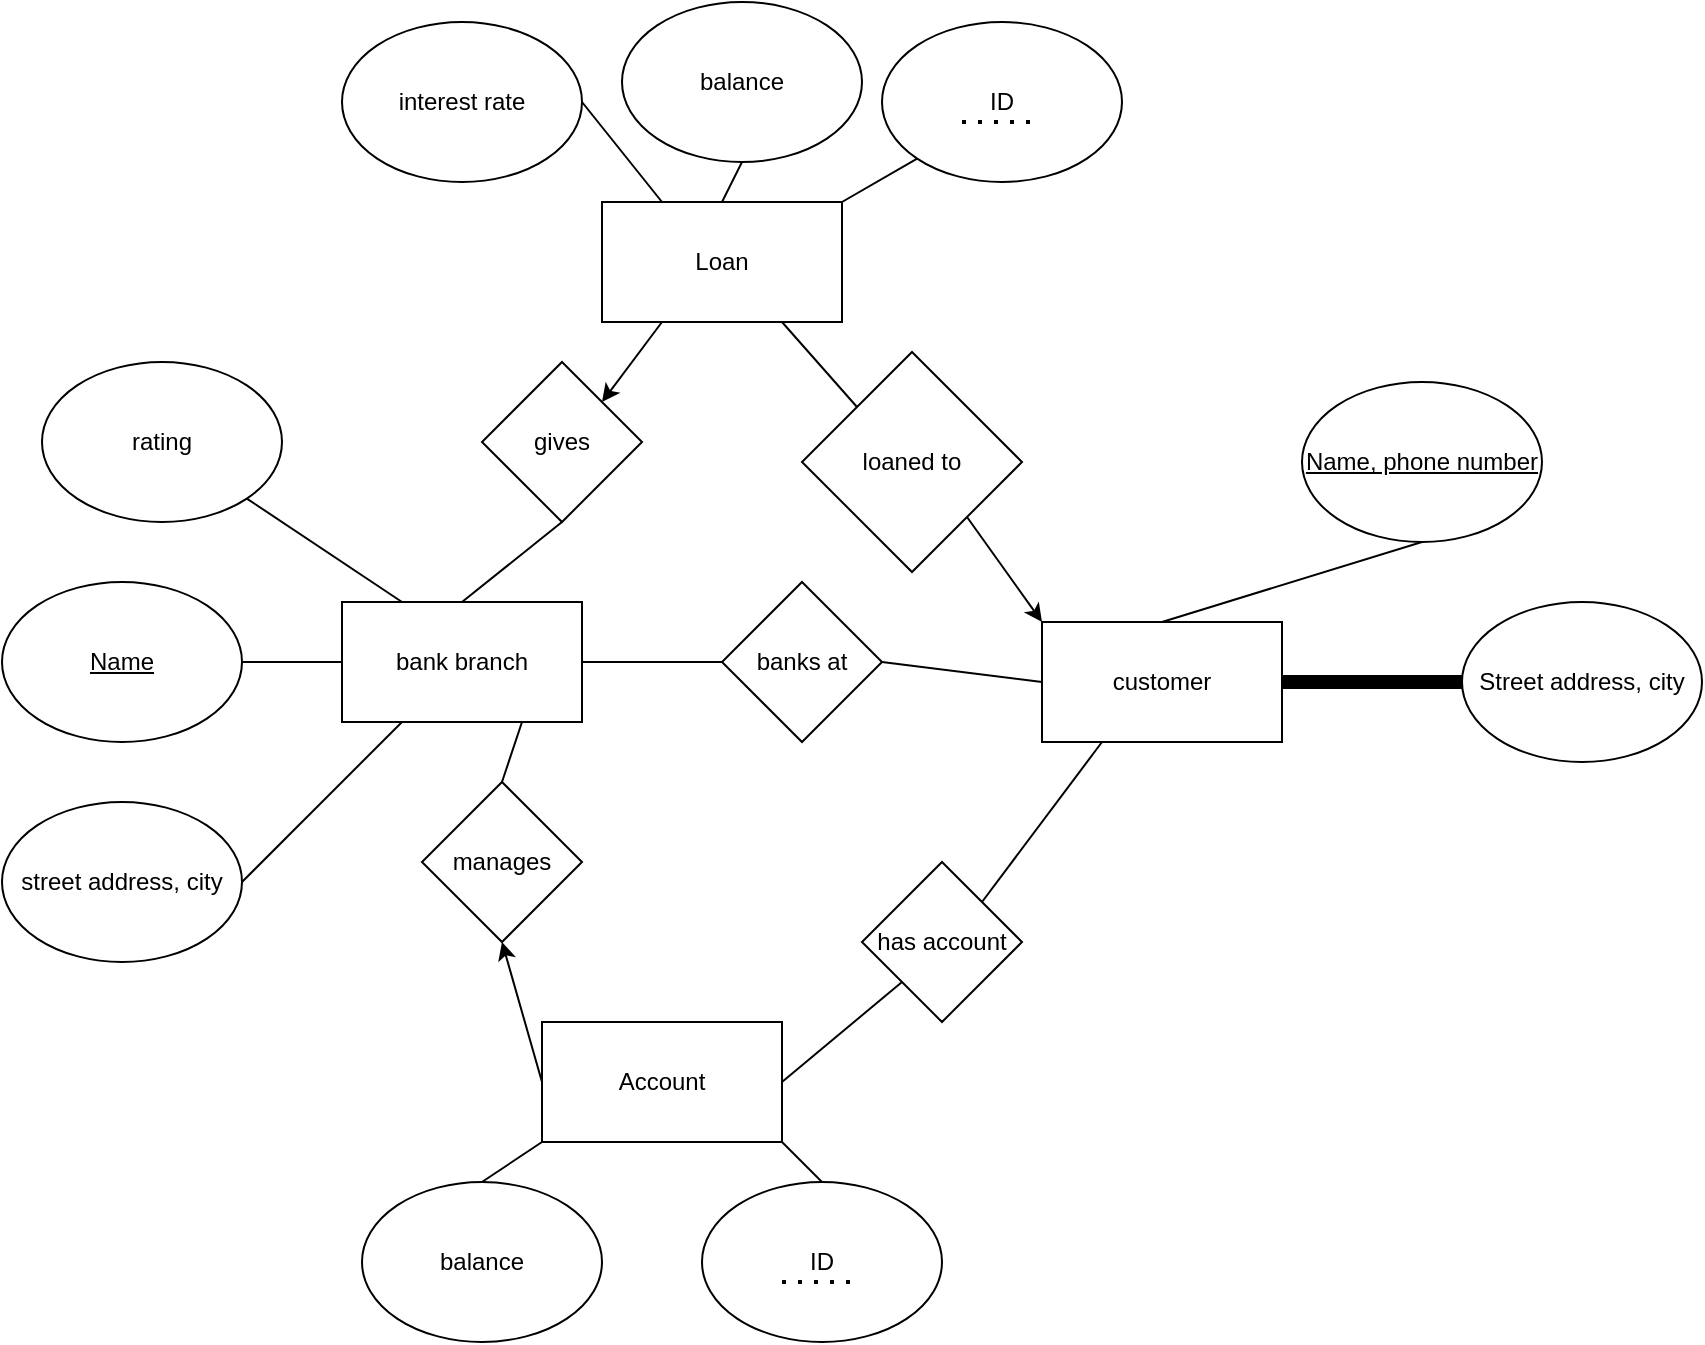 <mxfile version="20.3.6" type="github">
  <diagram id="bo7FdfaivAykDiN58WE_" name="Page-1">
    <mxGraphModel dx="976" dy="1734" grid="1" gridSize="10" guides="1" tooltips="1" connect="1" arrows="1" fold="1" page="1" pageScale="1" pageWidth="850" pageHeight="1100" math="0" shadow="0">
      <root>
        <mxCell id="0" />
        <mxCell id="1" parent="0" />
        <mxCell id="mB90VHelZTX61J_eRgb1-1" value="bank branch" style="rounded=0;whiteSpace=wrap;html=1;" parent="1" vertex="1">
          <mxGeometry x="180" y="140" width="120" height="60" as="geometry" />
        </mxCell>
        <mxCell id="mB90VHelZTX61J_eRgb1-2" value="street address, city" style="ellipse;whiteSpace=wrap;html=1;" parent="1" vertex="1">
          <mxGeometry x="10" y="240" width="120" height="80" as="geometry" />
        </mxCell>
        <mxCell id="mB90VHelZTX61J_eRgb1-4" value="&lt;u&gt;Name&lt;/u&gt;" style="ellipse;whiteSpace=wrap;html=1;" parent="1" vertex="1">
          <mxGeometry x="10" y="130" width="120" height="80" as="geometry" />
        </mxCell>
        <mxCell id="mB90VHelZTX61J_eRgb1-5" value="rating" style="ellipse;whiteSpace=wrap;html=1;" parent="1" vertex="1">
          <mxGeometry x="30" y="20" width="120" height="80" as="geometry" />
        </mxCell>
        <mxCell id="mB90VHelZTX61J_eRgb1-6" value="banks at" style="rhombus;whiteSpace=wrap;html=1;" parent="1" vertex="1">
          <mxGeometry x="370" y="130" width="80" height="80" as="geometry" />
        </mxCell>
        <mxCell id="mB90VHelZTX61J_eRgb1-7" value="" style="endArrow=none;html=1;rounded=0;exitX=1;exitY=1;exitDx=0;exitDy=0;entryX=0.25;entryY=0;entryDx=0;entryDy=0;" parent="1" source="mB90VHelZTX61J_eRgb1-5" target="mB90VHelZTX61J_eRgb1-1" edge="1">
          <mxGeometry width="50" height="50" relative="1" as="geometry">
            <mxPoint x="240" y="380" as="sourcePoint" />
            <mxPoint x="290" y="330" as="targetPoint" />
          </mxGeometry>
        </mxCell>
        <mxCell id="mB90VHelZTX61J_eRgb1-8" value="" style="endArrow=none;html=1;rounded=0;exitX=1;exitY=0.5;exitDx=0;exitDy=0;entryX=0.25;entryY=1;entryDx=0;entryDy=0;" parent="1" source="mB90VHelZTX61J_eRgb1-2" target="mB90VHelZTX61J_eRgb1-1" edge="1">
          <mxGeometry width="50" height="50" relative="1" as="geometry">
            <mxPoint x="235" y="460" as="sourcePoint" />
            <mxPoint x="285" y="410" as="targetPoint" />
          </mxGeometry>
        </mxCell>
        <mxCell id="mB90VHelZTX61J_eRgb1-9" value="" style="endArrow=none;html=1;rounded=0;exitX=1;exitY=0.5;exitDx=0;exitDy=0;entryX=0;entryY=0.5;entryDx=0;entryDy=0;" parent="1" source="mB90VHelZTX61J_eRgb1-4" target="mB90VHelZTX61J_eRgb1-1" edge="1">
          <mxGeometry width="50" height="50" relative="1" as="geometry">
            <mxPoint x="265" y="480" as="sourcePoint" />
            <mxPoint x="315" y="430" as="targetPoint" />
          </mxGeometry>
        </mxCell>
        <mxCell id="mB90VHelZTX61J_eRgb1-10" value="" style="endArrow=none;html=1;rounded=0;exitX=0;exitY=0.5;exitDx=0;exitDy=0;entryX=1;entryY=0.5;entryDx=0;entryDy=0;" parent="1" source="mB90VHelZTX61J_eRgb1-6" target="mB90VHelZTX61J_eRgb1-1" edge="1">
          <mxGeometry width="50" height="50" relative="1" as="geometry">
            <mxPoint x="240" y="380" as="sourcePoint" />
            <mxPoint x="290" y="330" as="targetPoint" />
          </mxGeometry>
        </mxCell>
        <mxCell id="mB90VHelZTX61J_eRgb1-11" value="customer" style="rounded=0;whiteSpace=wrap;html=1;" parent="1" vertex="1">
          <mxGeometry x="530" y="150" width="120" height="60" as="geometry" />
        </mxCell>
        <mxCell id="mB90VHelZTX61J_eRgb1-12" value="" style="endArrow=none;html=1;rounded=0;exitX=1;exitY=0.5;exitDx=0;exitDy=0;entryX=0;entryY=0.5;entryDx=0;entryDy=0;" parent="1" source="mB90VHelZTX61J_eRgb1-6" target="mB90VHelZTX61J_eRgb1-11" edge="1">
          <mxGeometry width="50" height="50" relative="1" as="geometry">
            <mxPoint x="400" y="330" as="sourcePoint" />
            <mxPoint x="450" y="280" as="targetPoint" />
          </mxGeometry>
        </mxCell>
        <mxCell id="mB90VHelZTX61J_eRgb1-13" value="&lt;u&gt;Name, phone number&lt;/u&gt;" style="ellipse;whiteSpace=wrap;html=1;" parent="1" vertex="1">
          <mxGeometry x="660" y="30" width="120" height="80" as="geometry" />
        </mxCell>
        <mxCell id="mB90VHelZTX61J_eRgb1-14" value="" style="endArrow=none;html=1;rounded=0;entryX=0.5;entryY=1;entryDx=0;entryDy=0;exitX=0.5;exitY=0;exitDx=0;exitDy=0;" parent="1" source="mB90VHelZTX61J_eRgb1-11" target="mB90VHelZTX61J_eRgb1-13" edge="1">
          <mxGeometry width="50" height="50" relative="1" as="geometry">
            <mxPoint x="400" y="330" as="sourcePoint" />
            <mxPoint x="450" y="280" as="targetPoint" />
          </mxGeometry>
        </mxCell>
        <mxCell id="mB90VHelZTX61J_eRgb1-15" value="Street address, city" style="ellipse;whiteSpace=wrap;html=1;" parent="1" vertex="1">
          <mxGeometry x="740" y="140" width="120" height="80" as="geometry" />
        </mxCell>
        <mxCell id="mB90VHelZTX61J_eRgb1-16" value="" style="endArrow=none;html=1;rounded=0;entryX=0;entryY=0.5;entryDx=0;entryDy=0;exitX=1;exitY=0.5;exitDx=0;exitDy=0;strokeColor=default;strokeWidth=7;" parent="1" source="mB90VHelZTX61J_eRgb1-11" target="mB90VHelZTX61J_eRgb1-15" edge="1">
          <mxGeometry width="50" height="50" relative="1" as="geometry">
            <mxPoint x="400" y="330" as="sourcePoint" />
            <mxPoint x="450" y="280" as="targetPoint" />
          </mxGeometry>
        </mxCell>
        <mxCell id="mB90VHelZTX61J_eRgb1-17" value="Account" style="rounded=0;whiteSpace=wrap;html=1;" parent="1" vertex="1">
          <mxGeometry x="280" y="350" width="120" height="60" as="geometry" />
        </mxCell>
        <mxCell id="mB90VHelZTX61J_eRgb1-18" value="Loan" style="rounded=0;whiteSpace=wrap;html=1;" parent="1" vertex="1">
          <mxGeometry x="310" y="-60" width="120" height="60" as="geometry" />
        </mxCell>
        <mxCell id="mB90VHelZTX61J_eRgb1-19" value="balance" style="ellipse;whiteSpace=wrap;html=1;" parent="1" vertex="1">
          <mxGeometry x="190" y="430" width="120" height="80" as="geometry" />
        </mxCell>
        <mxCell id="mB90VHelZTX61J_eRgb1-20" value="ID" style="ellipse;whiteSpace=wrap;html=1;" parent="1" vertex="1">
          <mxGeometry x="360" y="430" width="120" height="80" as="geometry" />
        </mxCell>
        <mxCell id="mB90VHelZTX61J_eRgb1-22" value="ID" style="ellipse;whiteSpace=wrap;html=1;" parent="1" vertex="1">
          <mxGeometry x="450" y="-150" width="120" height="80" as="geometry" />
        </mxCell>
        <mxCell id="mB90VHelZTX61J_eRgb1-23" value="interest rate" style="ellipse;whiteSpace=wrap;html=1;" parent="1" vertex="1">
          <mxGeometry x="180" y="-150" width="120" height="80" as="geometry" />
        </mxCell>
        <mxCell id="mB90VHelZTX61J_eRgb1-24" value="balance" style="ellipse;whiteSpace=wrap;html=1;" parent="1" vertex="1">
          <mxGeometry x="320" y="-160" width="120" height="80" as="geometry" />
        </mxCell>
        <mxCell id="mB90VHelZTX61J_eRgb1-26" value="loaned to" style="rhombus;whiteSpace=wrap;html=1;" parent="1" vertex="1">
          <mxGeometry x="410" y="15" width="110" height="110" as="geometry" />
        </mxCell>
        <mxCell id="mB90VHelZTX61J_eRgb1-27" value="" style="endArrow=none;html=1;rounded=0;strokeColor=default;strokeWidth=1;exitX=1;exitY=0.5;exitDx=0;exitDy=0;entryX=0.25;entryY=0;entryDx=0;entryDy=0;" parent="1" source="mB90VHelZTX61J_eRgb1-23" target="mB90VHelZTX61J_eRgb1-18" edge="1">
          <mxGeometry width="50" height="50" relative="1" as="geometry">
            <mxPoint x="860" y="390" as="sourcePoint" />
            <mxPoint x="910" y="340" as="targetPoint" />
          </mxGeometry>
        </mxCell>
        <mxCell id="mB90VHelZTX61J_eRgb1-28" value="" style="endArrow=none;html=1;rounded=0;strokeColor=default;strokeWidth=1;exitX=0.5;exitY=1;exitDx=0;exitDy=0;" parent="1" source="mB90VHelZTX61J_eRgb1-24" edge="1">
          <mxGeometry width="50" height="50" relative="1" as="geometry">
            <mxPoint x="860" y="390" as="sourcePoint" />
            <mxPoint x="370" y="-60" as="targetPoint" />
          </mxGeometry>
        </mxCell>
        <mxCell id="mB90VHelZTX61J_eRgb1-29" value="" style="endArrow=none;html=1;rounded=0;strokeColor=default;strokeWidth=1;exitX=0;exitY=1;exitDx=0;exitDy=0;entryX=1;entryY=0;entryDx=0;entryDy=0;" parent="1" source="mB90VHelZTX61J_eRgb1-22" target="mB90VHelZTX61J_eRgb1-18" edge="1">
          <mxGeometry width="50" height="50" relative="1" as="geometry">
            <mxPoint x="860" y="390" as="sourcePoint" />
            <mxPoint x="910" y="340" as="targetPoint" />
          </mxGeometry>
        </mxCell>
        <mxCell id="mB90VHelZTX61J_eRgb1-30" value="" style="endArrow=none;html=1;rounded=0;strokeColor=default;strokeWidth=1;exitX=0.75;exitY=1;exitDx=0;exitDy=0;entryX=0;entryY=0;entryDx=0;entryDy=0;" parent="1" source="mB90VHelZTX61J_eRgb1-18" target="mB90VHelZTX61J_eRgb1-26" edge="1">
          <mxGeometry width="50" height="50" relative="1" as="geometry">
            <mxPoint x="860" y="390" as="sourcePoint" />
            <mxPoint x="910" y="340" as="targetPoint" />
          </mxGeometry>
        </mxCell>
        <mxCell id="mB90VHelZTX61J_eRgb1-31" value="" style="endArrow=classic;html=1;rounded=0;strokeColor=default;strokeWidth=1;exitX=1;exitY=1;exitDx=0;exitDy=0;entryX=0;entryY=0;entryDx=0;entryDy=0;" parent="1" source="mB90VHelZTX61J_eRgb1-26" target="mB90VHelZTX61J_eRgb1-11" edge="1">
          <mxGeometry width="50" height="50" relative="1" as="geometry">
            <mxPoint x="400" y="350" as="sourcePoint" />
            <mxPoint x="450" y="300" as="targetPoint" />
          </mxGeometry>
        </mxCell>
        <mxCell id="mB90VHelZTX61J_eRgb1-32" value="" style="endArrow=none;html=1;rounded=0;strokeColor=default;strokeWidth=1;exitX=0.5;exitY=0;exitDx=0;exitDy=0;entryX=0;entryY=1;entryDx=0;entryDy=0;" parent="1" source="mB90VHelZTX61J_eRgb1-19" edge="1" target="mB90VHelZTX61J_eRgb1-17">
          <mxGeometry width="50" height="50" relative="1" as="geometry">
            <mxPoint x="400" y="350" as="sourcePoint" />
            <mxPoint x="370" y="380" as="targetPoint" />
          </mxGeometry>
        </mxCell>
        <mxCell id="mB90VHelZTX61J_eRgb1-33" value="" style="endArrow=none;html=1;rounded=0;strokeColor=default;strokeWidth=1;exitX=0.5;exitY=0;exitDx=0;exitDy=0;" parent="1" source="mB90VHelZTX61J_eRgb1-20" edge="1">
          <mxGeometry width="50" height="50" relative="1" as="geometry">
            <mxPoint x="400" y="350" as="sourcePoint" />
            <mxPoint x="400" y="410" as="targetPoint" />
          </mxGeometry>
        </mxCell>
        <mxCell id="mB90VHelZTX61J_eRgb1-37" value="" style="endArrow=none;dashed=1;html=1;dashPattern=1 3;strokeWidth=2;rounded=0;strokeColor=default;" parent="1" edge="1">
          <mxGeometry width="50" height="50" relative="1" as="geometry">
            <mxPoint x="400" y="480" as="sourcePoint" />
            <mxPoint x="440" y="480" as="targetPoint" />
          </mxGeometry>
        </mxCell>
        <mxCell id="mB90VHelZTX61J_eRgb1-38" value="" style="endArrow=none;dashed=1;html=1;dashPattern=1 3;strokeWidth=2;rounded=0;strokeColor=default;" parent="1" edge="1">
          <mxGeometry width="50" height="50" relative="1" as="geometry">
            <mxPoint x="490" y="-100" as="sourcePoint" />
            <mxPoint x="530" y="-100" as="targetPoint" />
          </mxGeometry>
        </mxCell>
        <mxCell id="mB90VHelZTX61J_eRgb1-39" value="has account" style="rhombus;whiteSpace=wrap;html=1;" parent="1" vertex="1">
          <mxGeometry x="440" y="270" width="80" height="80" as="geometry" />
        </mxCell>
        <mxCell id="mB90VHelZTX61J_eRgb1-40" value="" style="endArrow=none;html=1;rounded=0;strokeColor=default;strokeWidth=1;exitX=1;exitY=0.5;exitDx=0;exitDy=0;entryX=0;entryY=1;entryDx=0;entryDy=0;" parent="1" source="mB90VHelZTX61J_eRgb1-17" target="mB90VHelZTX61J_eRgb1-39" edge="1">
          <mxGeometry width="50" height="50" relative="1" as="geometry">
            <mxPoint x="400" y="350" as="sourcePoint" />
            <mxPoint x="450" y="300" as="targetPoint" />
          </mxGeometry>
        </mxCell>
        <mxCell id="mB90VHelZTX61J_eRgb1-41" value="" style="endArrow=none;html=1;rounded=0;strokeColor=default;strokeWidth=1;exitX=1;exitY=0;exitDx=0;exitDy=0;entryX=0.25;entryY=1;entryDx=0;entryDy=0;" parent="1" source="mB90VHelZTX61J_eRgb1-39" target="mB90VHelZTX61J_eRgb1-11" edge="1">
          <mxGeometry width="50" height="50" relative="1" as="geometry">
            <mxPoint x="400" y="350" as="sourcePoint" />
            <mxPoint x="450" y="300" as="targetPoint" />
          </mxGeometry>
        </mxCell>
        <mxCell id="bkzCNfg_MHcjQXwZrl7F-1" value="manages" style="rhombus;whiteSpace=wrap;html=1;" vertex="1" parent="1">
          <mxGeometry x="220" y="230" width="80" height="80" as="geometry" />
        </mxCell>
        <mxCell id="bkzCNfg_MHcjQXwZrl7F-2" value="" style="endArrow=none;html=1;rounded=0;entryX=0.75;entryY=1;entryDx=0;entryDy=0;exitX=0.5;exitY=0;exitDx=0;exitDy=0;" edge="1" parent="1" source="bkzCNfg_MHcjQXwZrl7F-1" target="mB90VHelZTX61J_eRgb1-1">
          <mxGeometry width="50" height="50" relative="1" as="geometry">
            <mxPoint x="150" y="450" as="sourcePoint" />
            <mxPoint x="200" y="400" as="targetPoint" />
          </mxGeometry>
        </mxCell>
        <mxCell id="bkzCNfg_MHcjQXwZrl7F-4" value="gives" style="rhombus;whiteSpace=wrap;html=1;" vertex="1" parent="1">
          <mxGeometry x="250" y="20" width="80" height="80" as="geometry" />
        </mxCell>
        <mxCell id="bkzCNfg_MHcjQXwZrl7F-5" value="" style="endArrow=none;html=1;rounded=0;exitX=0.5;exitY=0;exitDx=0;exitDy=0;entryX=0.5;entryY=1;entryDx=0;entryDy=0;" edge="1" parent="1" source="mB90VHelZTX61J_eRgb1-1" target="bkzCNfg_MHcjQXwZrl7F-4">
          <mxGeometry width="50" height="50" relative="1" as="geometry">
            <mxPoint x="315" y="110" as="sourcePoint" />
            <mxPoint x="365" y="60" as="targetPoint" />
          </mxGeometry>
        </mxCell>
        <mxCell id="bkzCNfg_MHcjQXwZrl7F-7" value="" style="endArrow=classic;html=1;rounded=0;entryX=0.5;entryY=1;entryDx=0;entryDy=0;exitX=0;exitY=0.5;exitDx=0;exitDy=0;" edge="1" parent="1" source="mB90VHelZTX61J_eRgb1-17" target="bkzCNfg_MHcjQXwZrl7F-1">
          <mxGeometry width="50" height="50" relative="1" as="geometry">
            <mxPoint x="400" y="190" as="sourcePoint" />
            <mxPoint x="450" y="140" as="targetPoint" />
          </mxGeometry>
        </mxCell>
        <mxCell id="bkzCNfg_MHcjQXwZrl7F-8" value="" style="endArrow=classic;html=1;rounded=0;entryX=1;entryY=0;entryDx=0;entryDy=0;exitX=0.25;exitY=1;exitDx=0;exitDy=0;" edge="1" parent="1" source="mB90VHelZTX61J_eRgb1-18" target="bkzCNfg_MHcjQXwZrl7F-4">
          <mxGeometry width="50" height="50" relative="1" as="geometry">
            <mxPoint x="400" y="190" as="sourcePoint" />
            <mxPoint x="450" y="140" as="targetPoint" />
          </mxGeometry>
        </mxCell>
      </root>
    </mxGraphModel>
  </diagram>
</mxfile>
